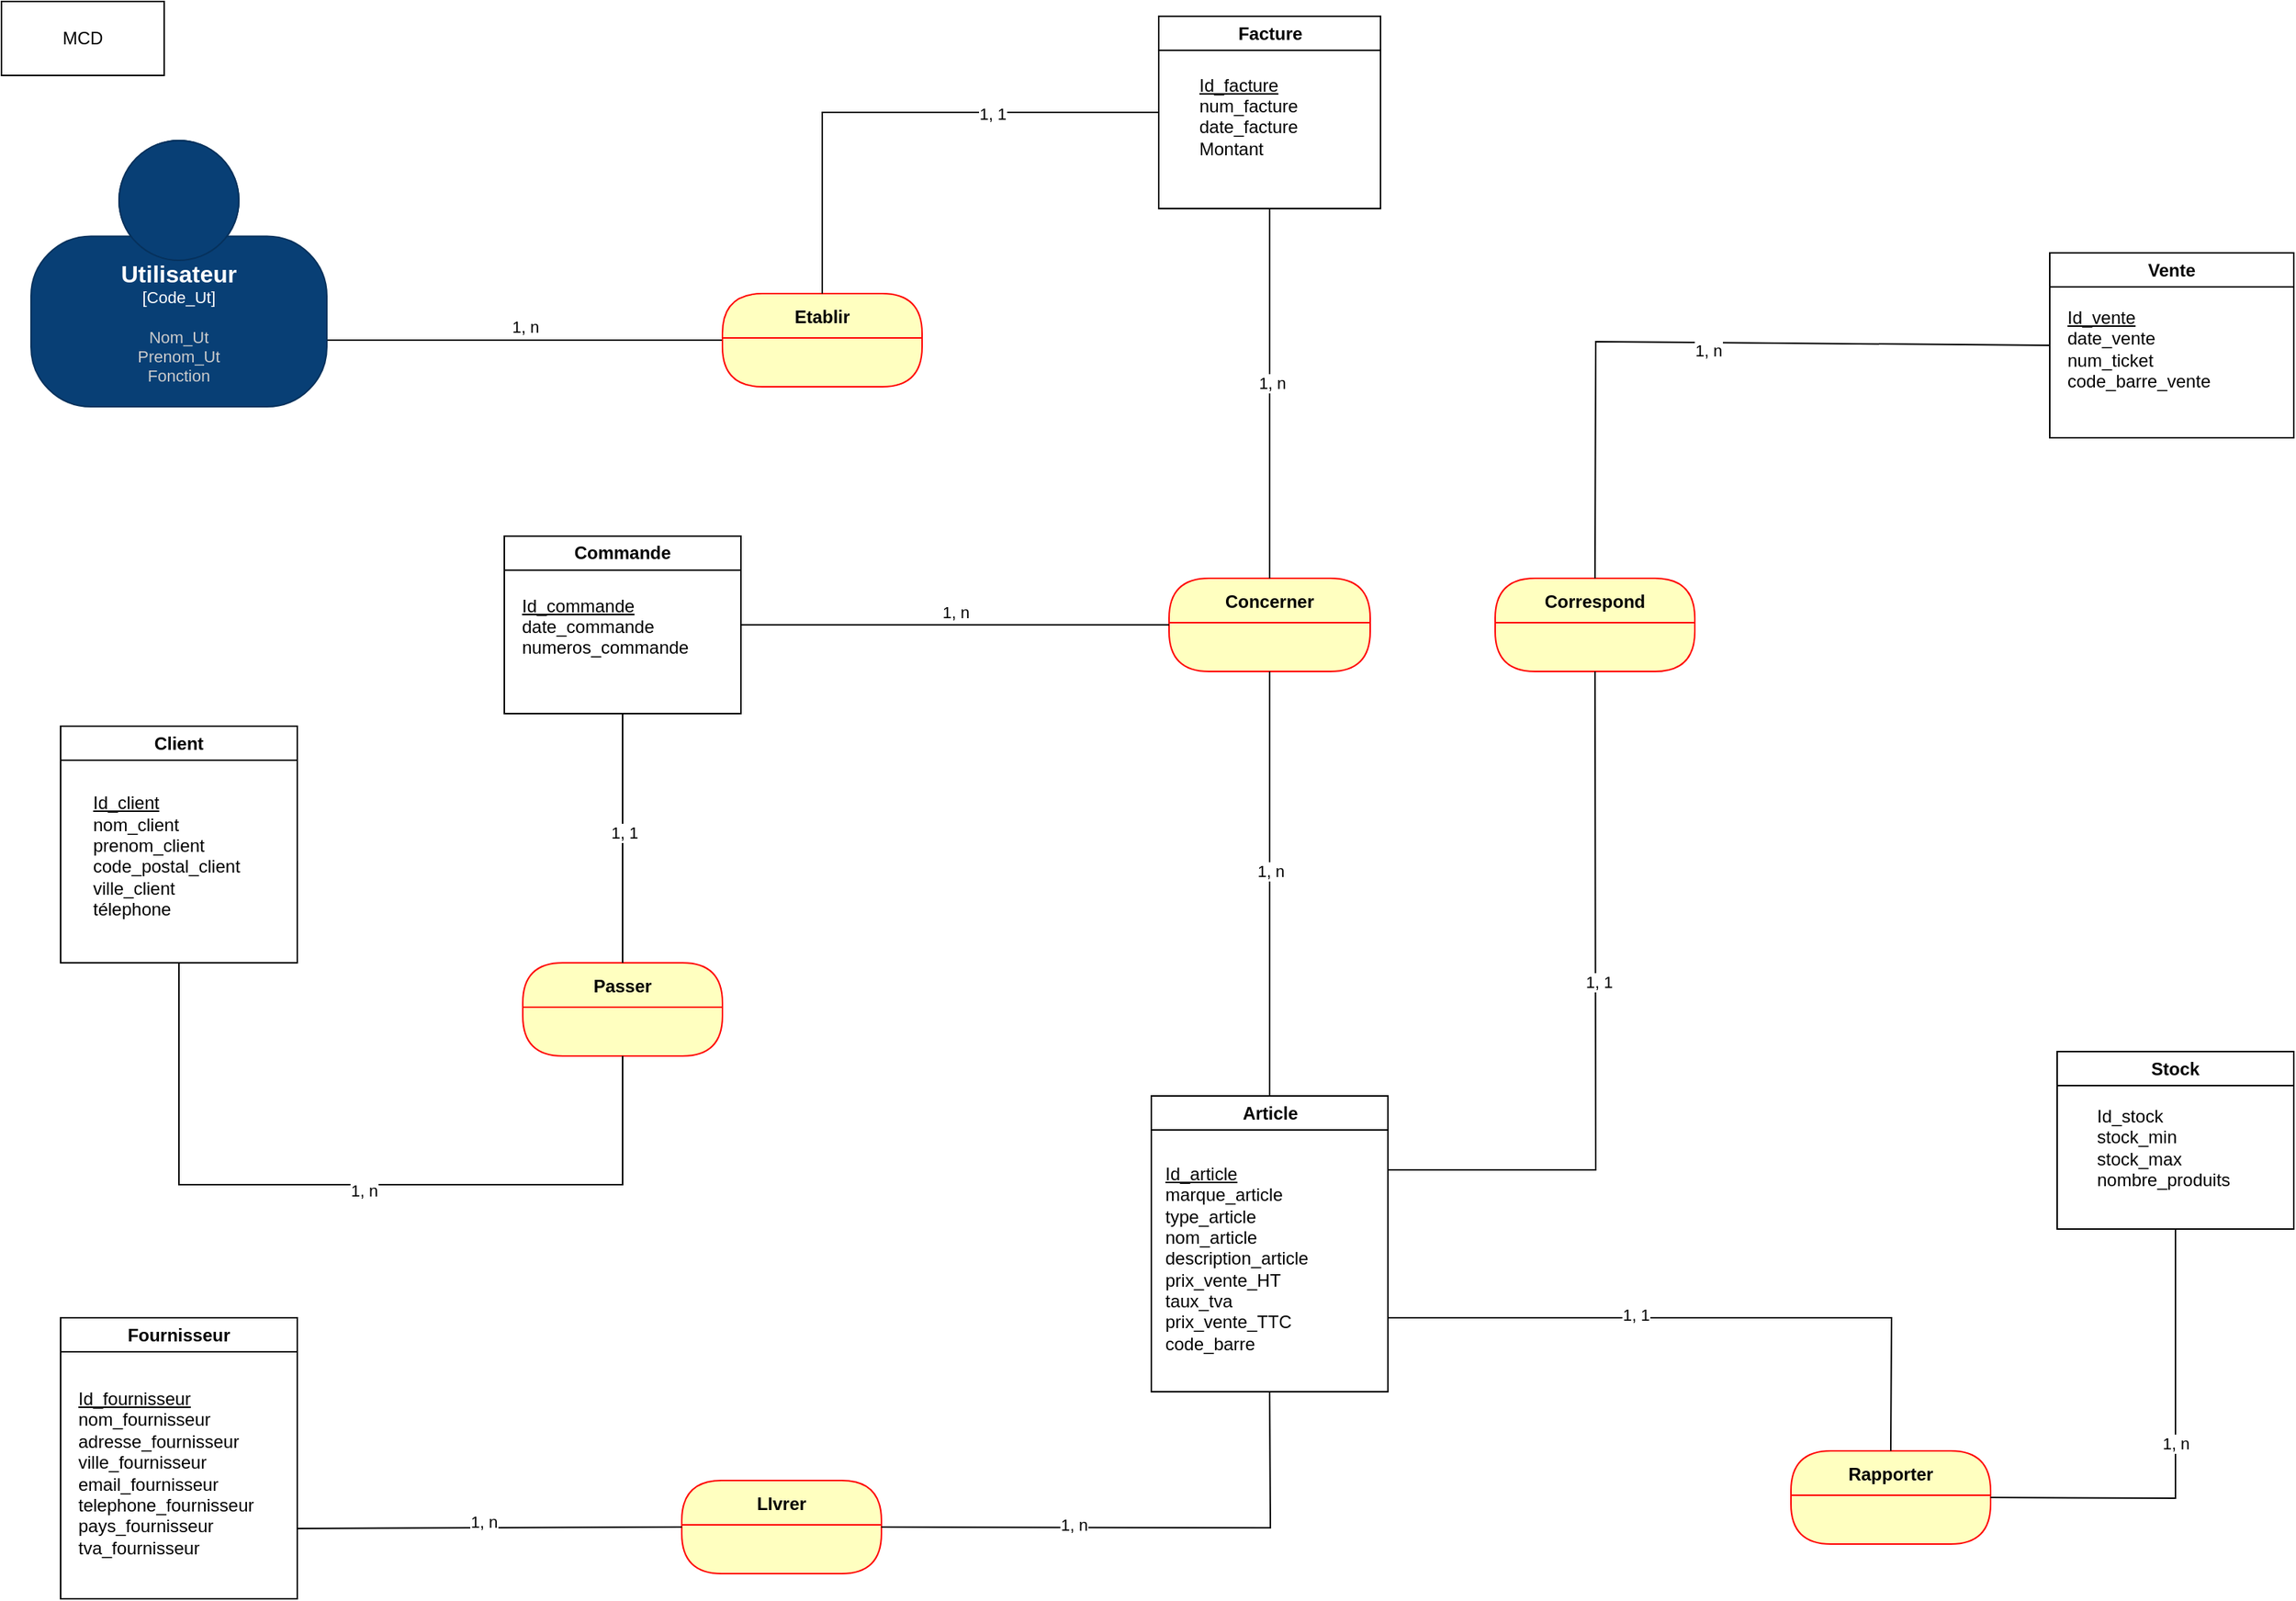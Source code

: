 <mxfile version="23.1.5" type="github" pages="3">
  <diagram id="DIjUIADO7bKs8aOYrenK" name="MCD">
    <mxGraphModel dx="850" dy="926" grid="1" gridSize="10" guides="1" tooltips="1" connect="1" arrows="1" fold="1" page="1" pageScale="1" pageWidth="827" pageHeight="1169" background="none" math="0" shadow="0">
      <root>
        <mxCell id="0" />
        <mxCell id="1" parent="0" />
        <mxCell id="JC6gIfYsf3pgo3DWzDb_-37" value="Passer" style="swimlane;fontStyle=1;align=center;verticalAlign=middle;childLayout=stackLayout;horizontal=1;startSize=30;horizontalStack=0;resizeParent=0;resizeLast=1;container=0;fontColor=#000000;collapsible=0;rounded=1;arcSize=30;strokeColor=#ff0000;fillColor=#ffffc0;swimlaneFillColor=#ffffc0;dropTarget=0;" parent="1" vertex="1">
          <mxGeometry x="392.5" y="680" width="135" height="63" as="geometry" />
        </mxCell>
        <mxCell id="JC6gIfYsf3pgo3DWzDb_-41" value="Rapporter" style="swimlane;fontStyle=1;align=center;verticalAlign=middle;childLayout=stackLayout;horizontal=1;startSize=30;horizontalStack=0;resizeParent=0;resizeLast=1;container=0;fontColor=#000000;collapsible=0;rounded=1;arcSize=30;strokeColor=#ff0000;fillColor=#ffffc0;swimlaneFillColor=#ffffc0;dropTarget=0;" parent="1" vertex="1">
          <mxGeometry x="1250" y="1010" width="135" height="63" as="geometry" />
        </mxCell>
        <mxCell id="JC6gIfYsf3pgo3DWzDb_-42" value="LIvrer" style="swimlane;fontStyle=1;align=center;verticalAlign=middle;childLayout=stackLayout;horizontal=1;startSize=30;horizontalStack=0;resizeParent=0;resizeLast=1;container=0;fontColor=#000000;collapsible=0;rounded=1;arcSize=30;strokeColor=#ff0000;fillColor=#ffffc0;swimlaneFillColor=#ffffc0;dropTarget=0;" parent="1" vertex="1">
          <mxGeometry x="500" y="1030" width="135" height="63" as="geometry" />
        </mxCell>
        <mxCell id="JC6gIfYsf3pgo3DWzDb_-44" value="Concerner" style="swimlane;fontStyle=1;align=center;verticalAlign=middle;childLayout=stackLayout;horizontal=1;startSize=30;horizontalStack=0;resizeParent=0;resizeLast=1;container=0;fontColor=#000000;collapsible=0;rounded=1;arcSize=30;strokeColor=#ff0000;fillColor=#ffffc0;swimlaneFillColor=#ffffc0;dropTarget=0;" parent="1" vertex="1">
          <mxGeometry x="829.5" y="420" width="136" height="63" as="geometry" />
        </mxCell>
        <mxCell id="JC6gIfYsf3pgo3DWzDb_-45" value="Correspond" style="swimlane;fontStyle=1;align=center;verticalAlign=middle;childLayout=stackLayout;horizontal=1;startSize=30;horizontalStack=0;resizeParent=0;resizeLast=1;container=0;fontColor=#000000;collapsible=0;rounded=1;arcSize=30;strokeColor=#ff0000;fillColor=#ffffc0;swimlaneFillColor=#ffffc0;dropTarget=0;" parent="1" vertex="1">
          <mxGeometry x="1050" y="420" width="135" height="63" as="geometry" />
        </mxCell>
        <mxCell id="JC6gIfYsf3pgo3DWzDb_-51" style="edgeStyle=none;rounded=0;orthogonalLoop=1;jettySize=auto;html=1;exitX=0.75;exitY=0;exitDx=0;exitDy=0;" parent="1" edge="1">
          <mxGeometry relative="1" as="geometry">
            <mxPoint x="842.5" y="950" as="sourcePoint" />
            <mxPoint x="842.5" y="950" as="targetPoint" />
          </mxGeometry>
        </mxCell>
        <mxCell id="JC6gIfYsf3pgo3DWzDb_-69" value="1, n" style="edgeStyle=none;html=1;endArrow=none;verticalAlign=bottom;rounded=0;exitX=1;exitY=0.75;exitDx=0;exitDy=0;exitPerimeter=0;entryX=0;entryY=0.5;entryDx=0;entryDy=0;" parent="1" source="UbAvxkf5t5Z6hnBbH8H3-1" target="UbAvxkf5t5Z6hnBbH8H3-2" edge="1">
          <mxGeometry width="160" relative="1" as="geometry">
            <mxPoint x="310" y="240.5" as="sourcePoint" />
            <mxPoint x="510" y="259" as="targetPoint" />
            <Array as="points" />
          </mxGeometry>
        </mxCell>
        <mxCell id="JC6gIfYsf3pgo3DWzDb_-80" value="" style="edgeStyle=none;html=1;endArrow=none;verticalAlign=bottom;rounded=0;entryX=0.5;entryY=1;entryDx=0;entryDy=0;exitX=0.5;exitY=1;exitDx=0;exitDy=0;" parent="1" source="JC6gIfYsf3pgo3DWzDb_-37" target="COaV6PyDey15cjgYEDcC-1" edge="1">
          <mxGeometry width="160" relative="1" as="geometry">
            <mxPoint x="480" y="840" as="sourcePoint" />
            <mxPoint x="200" y="740" as="targetPoint" />
            <Array as="points">
              <mxPoint x="460" y="830" />
              <mxPoint x="160" y="830" />
            </Array>
          </mxGeometry>
        </mxCell>
        <mxCell id="kaRqmWcuj6CkezoISRZH-1" value="1, n" style="edgeLabel;html=1;align=center;verticalAlign=middle;resizable=0;points=[];" parent="JC6gIfYsf3pgo3DWzDb_-80" vertex="1" connectable="0">
          <mxGeometry x="-0.025" y="4" relative="1" as="geometry">
            <mxPoint as="offset" />
          </mxGeometry>
        </mxCell>
        <mxCell id="JC6gIfYsf3pgo3DWzDb_-87" value="" style="edgeStyle=none;html=1;endArrow=none;verticalAlign=bottom;rounded=0;entryX=0;entryY=0.5;entryDx=0;entryDy=0;exitX=0.5;exitY=0;exitDx=0;exitDy=0;" parent="1" source="JC6gIfYsf3pgo3DWzDb_-45" target="zfbG5k9YcYO4aeU3g0eO-1" edge="1">
          <mxGeometry width="160" relative="1" as="geometry">
            <mxPoint x="1118" y="340" as="sourcePoint" />
            <mxPoint x="1280" y="259" as="targetPoint" />
            <Array as="points">
              <mxPoint x="1118" y="260" />
            </Array>
          </mxGeometry>
        </mxCell>
        <mxCell id="JC6gIfYsf3pgo3DWzDb_-90" value="1, n" style="edgeLabel;html=1;align=center;verticalAlign=middle;resizable=0;points=[];" parent="JC6gIfYsf3pgo3DWzDb_-87" vertex="1" connectable="0">
          <mxGeometry x="0.015" y="-5" relative="1" as="geometry">
            <mxPoint x="-1" as="offset" />
          </mxGeometry>
        </mxCell>
        <mxCell id="gmK4FBzJGxfhKCQX5miu-2" value="MCD" style="html=1;whiteSpace=wrap;" parent="1" vertex="1">
          <mxGeometry x="40" y="30" width="110" height="50" as="geometry" />
        </mxCell>
        <mxCell id="COaV6PyDey15cjgYEDcC-1" value="Client" style="swimlane;whiteSpace=wrap;html=1;" vertex="1" parent="1">
          <mxGeometry x="80" y="520" width="160" height="160" as="geometry" />
        </mxCell>
        <mxCell id="COaV6PyDey15cjgYEDcC-2" value="&lt;div align=&quot;left&quot;&gt;&lt;u&gt;Id_client&lt;/u&gt;&lt;br&gt;nom_client&lt;br&gt;prenom_client&lt;br&gt;code_postal_client&lt;br&gt;ville_client&lt;br&gt;télephone&lt;/div&gt;&lt;div align=&quot;left&quot;&gt;&lt;br&gt;&lt;/div&gt;" style="text;html=1;align=left;verticalAlign=middle;resizable=0;points=[];autosize=1;strokeColor=none;fillColor=none;" vertex="1" parent="COaV6PyDey15cjgYEDcC-1">
          <mxGeometry x="20" y="40" width="120" height="110" as="geometry" />
        </mxCell>
        <mxCell id="dkk7STar7lWM6ge0uD2q-1" value="Facture" style="swimlane;whiteSpace=wrap;html=1;" vertex="1" parent="1">
          <mxGeometry x="822.5" y="40" width="150" height="130" as="geometry" />
        </mxCell>
        <mxCell id="dkk7STar7lWM6ge0uD2q-2" value="&lt;div align=&quot;left&quot;&gt;&lt;u&gt;Id_facture&lt;/u&gt;&lt;br&gt;num_facture&lt;br&gt;date_facture&lt;/div&gt;&lt;div align=&quot;left&quot;&gt;Montant&lt;br&gt;&lt;/div&gt;&lt;div align=&quot;left&quot;&gt;&lt;br&gt;&lt;/div&gt;" style="text;html=1;align=left;verticalAlign=middle;resizable=0;points=[];autosize=1;strokeColor=none;fillColor=none;" vertex="1" parent="dkk7STar7lWM6ge0uD2q-1">
          <mxGeometry x="25" y="30" width="90" height="90" as="geometry" />
        </mxCell>
        <mxCell id="zfbG5k9YcYO4aeU3g0eO-1" value="Vente" style="swimlane;whiteSpace=wrap;html=1;" vertex="1" parent="1">
          <mxGeometry x="1425" y="200" width="165" height="125" as="geometry" />
        </mxCell>
        <mxCell id="zfbG5k9YcYO4aeU3g0eO-2" value="&lt;div align=&quot;left&quot;&gt;&lt;u&gt;Id_vente&lt;/u&gt;&lt;br&gt;date_vente&lt;br&gt;num_ticket&lt;br&gt;code_barre_vente&lt;/div&gt;" style="text;html=1;align=left;verticalAlign=middle;resizable=0;points=[];autosize=1;strokeColor=none;fillColor=none;" vertex="1" parent="zfbG5k9YcYO4aeU3g0eO-1">
          <mxGeometry x="10" y="30" width="120" height="70" as="geometry" />
        </mxCell>
        <mxCell id="BQ621Y83t6ClM3htaglf-1" value="Article" style="swimlane;whiteSpace=wrap;html=1;" vertex="1" parent="1">
          <mxGeometry x="817.5" y="770" width="160" height="200" as="geometry" />
        </mxCell>
        <mxCell id="BQ621Y83t6ClM3htaglf-2" value="&lt;div align=&quot;left&quot;&gt;&lt;u&gt;Id_article&lt;/u&gt;&lt;br&gt;marque_article&lt;br&gt;type_article&lt;br&gt;nom_article&lt;br&gt;description_article&lt;br&gt;prix_vente_HT&lt;br&gt;taux_tva&lt;br&gt;prix_vente_TTC&lt;br&gt;code_barre&lt;/div&gt;" style="text;html=1;align=left;verticalAlign=middle;resizable=0;points=[];autosize=1;strokeColor=none;fillColor=none;" vertex="1" parent="BQ621Y83t6ClM3htaglf-1">
          <mxGeometry x="7.5" y="40" width="120" height="140" as="geometry" />
        </mxCell>
        <mxCell id="rvHGNSHCyS4Xt4hvChN3-1" value="Stock" style="swimlane;whiteSpace=wrap;html=1;startSize=23;" vertex="1" parent="1">
          <mxGeometry x="1430" y="740" width="160" height="120" as="geometry" />
        </mxCell>
        <mxCell id="rvHGNSHCyS4Xt4hvChN3-2" value="&lt;div align=&quot;left&quot;&gt;Id_stock&lt;br&gt;stock_min&lt;br&gt;stock_max&lt;br&gt;nombre_produits&lt;/div&gt;" style="text;html=1;align=left;verticalAlign=middle;resizable=0;points=[];autosize=1;strokeColor=none;fillColor=none;" vertex="1" parent="rvHGNSHCyS4Xt4hvChN3-1">
          <mxGeometry x="25" y="30" width="110" height="70" as="geometry" />
        </mxCell>
        <mxCell id="6tPLJbx7-CHZXmJJFv56-1" value="Fournisseur" style="swimlane;whiteSpace=wrap;html=1;" vertex="1" parent="1">
          <mxGeometry x="80" y="920" width="160" height="190" as="geometry" />
        </mxCell>
        <mxCell id="6tPLJbx7-CHZXmJJFv56-2" value="&lt;div align=&quot;left&quot;&gt;&lt;u&gt;Id_fournisseur&lt;/u&gt;&lt;br&gt;nom_fournisseur&lt;br&gt;adresse_fournisseur&lt;br&gt;ville_fournisseur&lt;br&gt;email_fournisseur&lt;br&gt;telephone_fournisseur&lt;br&gt;pays_fournisseur&lt;br&gt;tva_fournisseur&lt;/div&gt;" style="text;html=1;align=left;verticalAlign=middle;resizable=0;points=[];autosize=1;strokeColor=none;fillColor=none;" vertex="1" parent="6tPLJbx7-CHZXmJJFv56-1">
          <mxGeometry x="10" y="40" width="140" height="130" as="geometry" />
        </mxCell>
        <mxCell id="MVIiGXlLv7jQOtgQjOW6-1" value="Commande" style="swimlane;whiteSpace=wrap;html=1;" vertex="1" parent="1">
          <mxGeometry x="380" y="391.5" width="160" height="120" as="geometry" />
        </mxCell>
        <mxCell id="MVIiGXlLv7jQOtgQjOW6-2" value="&lt;div align=&quot;left&quot;&gt;&lt;u&gt;Id_commande&lt;/u&gt;&lt;br&gt;date_commande&lt;br&gt;numeros_commande&lt;br&gt;&lt;br&gt;&lt;/div&gt;&lt;div align=&quot;left&quot;&gt;&lt;br&gt;&lt;/div&gt;" style="text;html=1;align=left;verticalAlign=middle;resizable=0;points=[];autosize=1;strokeColor=none;fillColor=none;" vertex="1" parent="MVIiGXlLv7jQOtgQjOW6-1">
          <mxGeometry x="10" y="30" width="140" height="90" as="geometry" />
        </mxCell>
        <object placeholders="1" c4Name="Utilisateur" c4Type="Code_Ut" c4Description="Nom_Ut&#xa;Prenom_Ut&#xa;Fonction" label="&lt;font style=&quot;font-size: 16px&quot;&gt;&lt;b&gt;%c4Name%&lt;/b&gt;&lt;/font&gt;&lt;div&gt;[%c4Type%]&lt;/div&gt;&lt;br&gt;&lt;div&gt;&lt;font style=&quot;font-size: 11px&quot;&gt;&lt;font color=&quot;#cccccc&quot;&gt;%c4Description%&lt;/font&gt;&lt;/div&gt;" id="UbAvxkf5t5Z6hnBbH8H3-1">
          <mxCell style="html=1;fontSize=11;dashed=0;whiteSpace=wrap;fillColor=#083F75;strokeColor=#06315C;fontColor=#ffffff;shape=mxgraph.c4.person2;align=center;metaEdit=1;points=[[0.5,0,0],[1,0.5,0],[1,0.75,0],[0.75,1,0],[0.5,1,0],[0.25,1,0],[0,0.75,0],[0,0.5,0]];resizable=0;" vertex="1" parent="1">
            <mxGeometry x="60" y="124" width="200" height="180" as="geometry" />
          </mxCell>
        </object>
        <mxCell id="UbAvxkf5t5Z6hnBbH8H3-2" value="Etablir" style="swimlane;fontStyle=1;align=center;verticalAlign=middle;childLayout=stackLayout;horizontal=1;startSize=30;horizontalStack=0;resizeParent=0;resizeLast=1;container=0;fontColor=#000000;collapsible=0;rounded=1;arcSize=30;strokeColor=#ff0000;fillColor=#ffffc0;swimlaneFillColor=#ffffc0;dropTarget=0;" vertex="1" parent="1">
          <mxGeometry x="527.5" y="227.5" width="135" height="63" as="geometry" />
        </mxCell>
        <mxCell id="UbAvxkf5t5Z6hnBbH8H3-3" value="" style="edgeStyle=none;html=1;endArrow=none;verticalAlign=bottom;rounded=0;entryX=0;entryY=0.5;entryDx=0;entryDy=0;exitX=0.5;exitY=0;exitDx=0;exitDy=0;" edge="1" parent="1" source="UbAvxkf5t5Z6hnBbH8H3-2" target="dkk7STar7lWM6ge0uD2q-1">
          <mxGeometry width="160" relative="1" as="geometry">
            <mxPoint x="550" y="120" as="sourcePoint" />
            <mxPoint x="710" y="120" as="targetPoint" />
            <Array as="points">
              <mxPoint x="595" y="105" />
            </Array>
          </mxGeometry>
        </mxCell>
        <mxCell id="UbAvxkf5t5Z6hnBbH8H3-4" value="1, 1" style="edgeLabel;html=1;align=center;verticalAlign=middle;resizable=0;points=[];" vertex="1" connectable="0" parent="UbAvxkf5t5Z6hnBbH8H3-3">
          <mxGeometry x="0.357" y="-1" relative="1" as="geometry">
            <mxPoint as="offset" />
          </mxGeometry>
        </mxCell>
        <mxCell id="UbAvxkf5t5Z6hnBbH8H3-8" value="1, 1" style="edgeStyle=none;html=1;endArrow=none;verticalAlign=bottom;rounded=0;exitX=1;exitY=0.25;exitDx=0;exitDy=0;entryX=0.5;entryY=1;entryDx=0;entryDy=0;" edge="1" parent="1" source="BQ621Y83t6ClM3htaglf-1" target="JC6gIfYsf3pgo3DWzDb_-45">
          <mxGeometry x="0.083" y="-2" width="160" relative="1" as="geometry">
            <mxPoint x="990" y="830" as="sourcePoint" />
            <mxPoint x="1118" y="500" as="targetPoint" />
            <Array as="points">
              <mxPoint x="1118" y="820" />
            </Array>
            <mxPoint as="offset" />
          </mxGeometry>
        </mxCell>
        <mxCell id="UbAvxkf5t5Z6hnBbH8H3-10" value="" style="edgeStyle=none;html=1;endArrow=none;verticalAlign=bottom;rounded=0;exitX=0.5;exitY=0;exitDx=0;exitDy=0;" edge="1" parent="1" source="JC6gIfYsf3pgo3DWzDb_-37" target="MVIiGXlLv7jQOtgQjOW6-2">
          <mxGeometry width="160" relative="1" as="geometry">
            <mxPoint x="360" y="620" as="sourcePoint" />
            <mxPoint x="460" y="540" as="targetPoint" />
          </mxGeometry>
        </mxCell>
        <mxCell id="UbAvxkf5t5Z6hnBbH8H3-11" value="1, 1" style="edgeLabel;html=1;align=center;verticalAlign=middle;resizable=0;points=[];" vertex="1" connectable="0" parent="UbAvxkf5t5Z6hnBbH8H3-10">
          <mxGeometry x="0.05" y="-1" relative="1" as="geometry">
            <mxPoint as="offset" />
          </mxGeometry>
        </mxCell>
        <mxCell id="UbAvxkf5t5Z6hnBbH8H3-12" value="" style="edgeStyle=none;html=1;endArrow=none;verticalAlign=bottom;rounded=0;entryX=0.5;entryY=1;entryDx=0;entryDy=0;exitX=0.5;exitY=0;exitDx=0;exitDy=0;" edge="1" parent="1" source="JC6gIfYsf3pgo3DWzDb_-44" target="dkk7STar7lWM6ge0uD2q-1">
          <mxGeometry width="160" relative="1" as="geometry">
            <mxPoint x="770" y="300" as="sourcePoint" />
            <mxPoint x="930" y="300" as="targetPoint" />
          </mxGeometry>
        </mxCell>
        <mxCell id="UbAvxkf5t5Z6hnBbH8H3-13" value="1, n" style="edgeLabel;html=1;align=center;verticalAlign=middle;resizable=0;points=[];" vertex="1" connectable="0" parent="UbAvxkf5t5Z6hnBbH8H3-12">
          <mxGeometry x="0.056" relative="1" as="geometry">
            <mxPoint x="1" as="offset" />
          </mxGeometry>
        </mxCell>
        <mxCell id="UbAvxkf5t5Z6hnBbH8H3-14" value="1, n" style="edgeStyle=none;html=1;endArrow=none;verticalAlign=bottom;rounded=0;exitX=1;exitY=0.5;exitDx=0;exitDy=0;entryX=0;entryY=0.5;entryDx=0;entryDy=0;" edge="1" parent="1" source="MVIiGXlLv7jQOtgQjOW6-1" target="JC6gIfYsf3pgo3DWzDb_-44">
          <mxGeometry width="160" relative="1" as="geometry">
            <mxPoint x="590" y="450" as="sourcePoint" />
            <mxPoint x="750" y="450" as="targetPoint" />
          </mxGeometry>
        </mxCell>
        <mxCell id="UbAvxkf5t5Z6hnBbH8H3-15" value="1, n" style="edgeStyle=none;html=1;endArrow=none;verticalAlign=bottom;rounded=0;exitX=0.5;exitY=1;exitDx=0;exitDy=0;entryX=0.5;entryY=0;entryDx=0;entryDy=0;" edge="1" parent="1" source="JC6gIfYsf3pgo3DWzDb_-44" target="BQ621Y83t6ClM3htaglf-1">
          <mxGeometry width="160" relative="1" as="geometry">
            <mxPoint x="860" y="540" as="sourcePoint" />
            <mxPoint x="910" y="760" as="targetPoint" />
          </mxGeometry>
        </mxCell>
        <mxCell id="UbAvxkf5t5Z6hnBbH8H3-17" value="" style="edgeStyle=none;html=1;endArrow=none;verticalAlign=bottom;rounded=0;exitX=1;exitY=0.75;exitDx=0;exitDy=0;entryX=0;entryY=0.5;entryDx=0;entryDy=0;" edge="1" parent="1" source="6tPLJbx7-CHZXmJJFv56-1" target="JC6gIfYsf3pgo3DWzDb_-42">
          <mxGeometry width="160" relative="1" as="geometry">
            <mxPoint x="280" y="1020" as="sourcePoint" />
            <mxPoint x="440" y="1020" as="targetPoint" />
          </mxGeometry>
        </mxCell>
        <mxCell id="8_nApOg9FvEikgno34YX-6" value="1, n" style="edgeLabel;html=1;align=center;verticalAlign=middle;resizable=0;points=[];" vertex="1" connectable="0" parent="UbAvxkf5t5Z6hnBbH8H3-17">
          <mxGeometry x="-0.031" y="4" relative="1" as="geometry">
            <mxPoint as="offset" />
          </mxGeometry>
        </mxCell>
        <mxCell id="UbAvxkf5t5Z6hnBbH8H3-18" value="" style="edgeStyle=none;html=1;endArrow=none;verticalAlign=bottom;rounded=0;exitX=1;exitY=0.5;exitDx=0;exitDy=0;entryX=0.5;entryY=1;entryDx=0;entryDy=0;" edge="1" parent="1" source="JC6gIfYsf3pgo3DWzDb_-42" target="BQ621Y83t6ClM3htaglf-1">
          <mxGeometry width="160" relative="1" as="geometry">
            <mxPoint x="710" y="1070" as="sourcePoint" />
            <mxPoint x="870" y="1070" as="targetPoint" />
            <Array as="points">
              <mxPoint x="898" y="1062" />
            </Array>
          </mxGeometry>
        </mxCell>
        <mxCell id="8_nApOg9FvEikgno34YX-7" value="1, n" style="edgeLabel;html=1;align=center;verticalAlign=middle;resizable=0;points=[];" vertex="1" connectable="0" parent="UbAvxkf5t5Z6hnBbH8H3-18">
          <mxGeometry x="-0.273" y="2" relative="1" as="geometry">
            <mxPoint x="1" as="offset" />
          </mxGeometry>
        </mxCell>
        <mxCell id="8_nApOg9FvEikgno34YX-2" value="" style="edgeStyle=none;html=1;endArrow=none;verticalAlign=bottom;rounded=0;exitX=1;exitY=0.75;exitDx=0;exitDy=0;entryX=0.5;entryY=0;entryDx=0;entryDy=0;" edge="1" parent="1" source="BQ621Y83t6ClM3htaglf-1" target="JC6gIfYsf3pgo3DWzDb_-41">
          <mxGeometry width="160" relative="1" as="geometry">
            <mxPoint x="1030" y="910" as="sourcePoint" />
            <mxPoint x="1190" y="910" as="targetPoint" />
            <Array as="points">
              <mxPoint x="1318" y="920" />
            </Array>
          </mxGeometry>
        </mxCell>
        <mxCell id="8_nApOg9FvEikgno34YX-3" value="1, 1" style="edgeLabel;html=1;align=center;verticalAlign=middle;resizable=0;points=[];" vertex="1" connectable="0" parent="8_nApOg9FvEikgno34YX-2">
          <mxGeometry x="-0.227" y="2" relative="1" as="geometry">
            <mxPoint x="1" as="offset" />
          </mxGeometry>
        </mxCell>
        <mxCell id="8_nApOg9FvEikgno34YX-5" value="1, n" style="edgeStyle=none;html=1;endArrow=none;verticalAlign=bottom;rounded=0;exitX=1;exitY=0.5;exitDx=0;exitDy=0;entryX=0.5;entryY=1;entryDx=0;entryDy=0;" edge="1" parent="1" source="JC6gIfYsf3pgo3DWzDb_-41" target="rvHGNSHCyS4Xt4hvChN3-1">
          <mxGeometry width="160" relative="1" as="geometry">
            <mxPoint x="1420" y="1060" as="sourcePoint" />
            <mxPoint x="1580" y="1060" as="targetPoint" />
            <Array as="points">
              <mxPoint x="1510" y="1042" />
            </Array>
          </mxGeometry>
        </mxCell>
      </root>
    </mxGraphModel>
  </diagram>
  <diagram id="h2XjrdJ2uN1FQD4FfxIW" name="MPD">
    <mxGraphModel dx="567" dy="617" grid="1" gridSize="10" guides="1" tooltips="1" connect="1" arrows="1" fold="1" page="1" pageScale="1" pageWidth="827" pageHeight="1169" math="0" shadow="0">
      <root>
        <mxCell id="0" />
        <mxCell id="1" parent="0" />
        <mxCell id="H_ghLEzbTK67cxJmALuy-1" value="Utilisateur" style="swimlane;whiteSpace=wrap;html=1;" vertex="1" parent="1">
          <mxGeometry x="970" y="50" width="310" height="160" as="geometry" />
        </mxCell>
        <mxCell id="H_ghLEzbTK67cxJmALuy-2" value="&lt;div align=&quot;left&quot;&gt;Id_ utilisateur&amp;nbsp;&amp;nbsp;&amp;nbsp;&amp;nbsp;&amp;nbsp;&amp;nbsp;&amp;nbsp;&amp;nbsp;&amp;nbsp;&amp;nbsp;&amp;nbsp;&amp;nbsp;&amp;nbsp;&amp;nbsp;&amp;nbsp;&amp;nbsp;&amp;nbsp;&amp;nbsp;&amp;nbsp;&amp;nbsp;&amp;nbsp;&amp;nbsp;&amp;nbsp;&amp;nbsp; Auro_increment&lt;/div&gt;&lt;div align=&quot;left&quot;&gt;nom_utilisateur&amp;nbsp;&amp;nbsp;&amp;nbsp;&amp;nbsp;&amp;nbsp;&amp;nbsp;&amp;nbsp;&amp;nbsp;&amp;nbsp;&amp;nbsp;&amp;nbsp;&amp;nbsp;&amp;nbsp;&amp;nbsp;&amp;nbsp;&amp;nbsp;&amp;nbsp;&amp;nbsp;&amp;nbsp;&amp;nbsp;&amp;nbsp; varchar (150)&lt;br&gt;&lt;/div&gt;&lt;div align=&quot;left&quot;&gt;prenom_utilisateur&amp;nbsp;&amp;nbsp;&amp;nbsp;&amp;nbsp;&amp;nbsp;&amp;nbsp;&amp;nbsp;&amp;nbsp;&amp;nbsp;&amp;nbsp;&amp;nbsp;&amp;nbsp;&amp;nbsp;&amp;nbsp;&amp;nbsp;&amp;nbsp; varchar (150)&lt;br&gt;&lt;/div&gt;&lt;div align=&quot;left&quot;&gt;login_utilisateur&amp;nbsp;&amp;nbsp;&amp;nbsp;&amp;nbsp;&amp;nbsp;&amp;nbsp;&amp;nbsp;&amp;nbsp;&amp;nbsp;&amp;nbsp;&amp;nbsp;&amp;nbsp;&amp;nbsp;&amp;nbsp;&amp;nbsp;&amp;nbsp;&amp;nbsp;&amp;nbsp;&amp;nbsp;&amp;nbsp;&amp;nbsp; varchar (50)&lt;br&gt;&lt;/div&gt;&lt;div align=&quot;left&quot;&gt;mot_de_passe&amp;nbsp;&amp;nbsp;&amp;nbsp;&amp;nbsp;&amp;nbsp;&amp;nbsp;&amp;nbsp;&amp;nbsp;&amp;nbsp;&amp;nbsp;&amp;nbsp;&amp;nbsp;&amp;nbsp;&amp;nbsp;&amp;nbsp;&amp;nbsp;&amp;nbsp;&amp;nbsp;&amp;nbsp;&amp;nbsp;&amp;nbsp;&amp;nbsp;&amp;nbsp; varcher (50)&lt;br&gt;&lt;/div&gt;&lt;div align=&quot;left&quot;&gt;&lt;br&gt;&lt;/div&gt;" style="text;html=1;align=left;verticalAlign=middle;resizable=0;points=[];autosize=1;strokeColor=none;fillColor=none;" vertex="1" parent="H_ghLEzbTK67cxJmALuy-1">
          <mxGeometry x="25" y="40" width="260" height="100" as="geometry" />
        </mxCell>
        <mxCell id="H_ghLEzbTK67cxJmALuy-5" value="Produit" style="swimlane;whiteSpace=wrap;html=1;" vertex="1" parent="1">
          <mxGeometry x="510" y="350" width="280" height="150" as="geometry" />
        </mxCell>
        <mxCell id="H_ghLEzbTK67cxJmALuy-12" value="&lt;div align=&quot;left&quot;&gt;Id_produit&amp;nbsp;&amp;nbsp;&amp;nbsp;&amp;nbsp;&amp;nbsp;&amp;nbsp;&amp;nbsp;&amp;nbsp;&amp;nbsp;&amp;nbsp;&amp;nbsp;&amp;nbsp;&amp;nbsp;&amp;nbsp;&amp;nbsp;&amp;nbsp;&amp;nbsp;&amp;nbsp;&amp;nbsp;&amp;nbsp;&amp;nbsp;&amp;nbsp;&amp;nbsp;&amp;nbsp;&amp;nbsp;&amp;nbsp;&amp;nbsp;&amp;nbsp;&amp;nbsp;&amp;nbsp; Auto_increment&lt;br&gt;nom_produit&amp;nbsp;&amp;nbsp;&amp;nbsp;&amp;nbsp;&amp;nbsp;&amp;nbsp;&amp;nbsp;&amp;nbsp;&amp;nbsp;&amp;nbsp;&amp;nbsp;&amp;nbsp;&amp;nbsp;&amp;nbsp; &amp;nbsp; &amp;nbsp; &amp;nbsp; &amp;nbsp; &amp;nbsp; &amp;nbsp; varchar&lt;br&gt;prix_HT_produit&amp;nbsp;&amp;nbsp;&amp;nbsp;&amp;nbsp;&amp;nbsp;&amp;nbsp;&amp;nbsp;&amp;nbsp;&amp;nbsp;&amp;nbsp;&amp;nbsp;&amp;nbsp;&amp;nbsp;&amp;nbsp;&amp;nbsp;&amp;nbsp;&amp;nbsp;&amp;nbsp;&amp;nbsp; &amp;nbsp; varchar&lt;br&gt;prix_tva_produit&amp;nbsp;&amp;nbsp;&amp;nbsp;&amp;nbsp;&amp;nbsp;&amp;nbsp;&amp;nbsp;&amp;nbsp;&amp;nbsp;&amp;nbsp;&amp;nbsp;&amp;nbsp;&amp;nbsp;&amp;nbsp;&amp;nbsp;&amp;nbsp;&amp;nbsp;&amp;nbsp;&amp;nbsp;&amp;nbsp;&amp;nbsp; varchar&lt;br&gt;prix_TTC_produit&amp;nbsp;&amp;nbsp;&amp;nbsp;&amp;nbsp;&amp;nbsp;&amp;nbsp;&amp;nbsp;&amp;nbsp;&amp;nbsp;&amp;nbsp;&amp;nbsp;&amp;nbsp;&amp;nbsp;&amp;nbsp;&amp;nbsp;&amp;nbsp;&amp;nbsp;&amp;nbsp;&amp;nbsp; varchar&lt;br&gt;reference_produit&amp;nbsp;&amp;nbsp;&amp;nbsp;&amp;nbsp;&amp;nbsp;&amp;nbsp;&amp;nbsp;&amp;nbsp;&amp;nbsp;&amp;nbsp;&amp;nbsp;&amp;nbsp;&amp;nbsp;&amp;nbsp;&amp;nbsp;&amp;nbsp;&amp;nbsp;&amp;nbsp; varchar&lt;/div&gt;" style="text;html=1;align=left;verticalAlign=middle;resizable=0;points=[];autosize=1;strokeColor=none;fillColor=none;" vertex="1" parent="H_ghLEzbTK67cxJmALuy-5">
          <mxGeometry x="10" y="30" width="260" height="100" as="geometry" />
        </mxCell>
        <object placeholders="1" c4Name="Admin" c4Type="Id_admin" c4Description="login_admin          varcher&#xa;mot_de_passe_admin   varchar" label="&lt;font style=&quot;font-size: 16px&quot;&gt;&lt;b&gt;%c4Name%&lt;/b&gt;&lt;/font&gt;&lt;div&gt;[%c4Type%]&lt;/div&gt;&lt;br&gt;&lt;div&gt;&lt;font style=&quot;font-size: 11px&quot;&gt;&lt;font color=&quot;#cccccc&quot;&gt;%c4Description%&lt;/font&gt;&lt;/div&gt;" id="H_ghLEzbTK67cxJmALuy-9">
          <mxCell style="html=1;fontSize=11;dashed=0;whiteSpace=wrap;fillColor=#083F75;strokeColor=#06315C;fontColor=#ffffff;shape=mxgraph.c4.person2;align=center;metaEdit=1;points=[[0.5,0,0],[1,0.5,0],[1,0.75,0],[0.75,1,0],[0.5,1,0],[0.25,1,0],[0,0.75,0],[0,0.5,0]];resizable=0;" vertex="1" parent="1">
            <mxGeometry x="480" y="40" width="200" height="180" as="geometry" />
          </mxCell>
        </object>
        <mxCell id="H_ghLEzbTK67cxJmALuy-14" value="" style="edgeStyle=none;html=1;endArrow=none;verticalAlign=bottom;rounded=0;entryX=0;entryY=0.5;entryDx=0;entryDy=0;exitX=1;exitY=0.5;exitDx=0;exitDy=0;exitPerimeter=0;" edge="1" parent="1" source="H_ghLEzbTK67cxJmALuy-9" target="H_ghLEzbTK67cxJmALuy-1">
          <mxGeometry width="160" relative="1" as="geometry">
            <mxPoint x="680" y="130" as="sourcePoint" />
            <mxPoint x="930" y="180" as="targetPoint" />
          </mxGeometry>
        </mxCell>
        <mxCell id="H_ghLEzbTK67cxJmALuy-15" value="" style="edgeStyle=none;html=1;endArrow=none;verticalAlign=bottom;rounded=0;exitX=0.5;exitY=0;exitDx=0;exitDy=0;entryX=0;entryY=0.5;entryDx=0;entryDy=0;" edge="1" parent="1" source="Mfd9UfWMxq-FEdykEvoi-1" target="gcCi-TolQs1zEUGkP_ot-3">
          <mxGeometry width="160" relative="1" as="geometry">
            <mxPoint x="240" y="320" as="sourcePoint" />
            <mxPoint x="280" y="160" as="targetPoint" />
            <Array as="points">
              <mxPoint x="240" y="175" />
            </Array>
          </mxGeometry>
        </mxCell>
        <mxCell id="Mfd9UfWMxq-FEdykEvoi-1" value="Article" style="swimlane;whiteSpace=wrap;html=1;" vertex="1" parent="1">
          <mxGeometry x="110" y="330" width="260" height="200" as="geometry" />
        </mxCell>
        <mxCell id="Mfd9UfWMxq-FEdykEvoi-2" value="&lt;div align=&quot;left&quot;&gt;Id_article&amp;nbsp;&amp;nbsp;&amp;nbsp;&amp;nbsp;&amp;nbsp;&amp;nbsp;&amp;nbsp;&amp;nbsp;&amp;nbsp;&amp;nbsp;&amp;nbsp;&amp;nbsp;&amp;nbsp;&amp;nbsp;&amp;nbsp;&amp;nbsp;&amp;nbsp;&amp;nbsp;&amp;nbsp;&amp;nbsp; Auto_increment&lt;br&gt;marque_article&amp;nbsp;&amp;nbsp;&amp;nbsp;&amp;nbsp;&amp;nbsp;&amp;nbsp;&amp;nbsp;&amp;nbsp;&amp;nbsp;&amp;nbsp;&amp;nbsp; varchar (150)&lt;br&gt;type_article&amp;nbsp;&amp;nbsp;&amp;nbsp;&amp;nbsp;&amp;nbsp;&amp;nbsp;&amp;nbsp;&amp;nbsp;&amp;nbsp;&amp;nbsp;&amp;nbsp;&amp;nbsp;&amp;nbsp;&amp;nbsp;&amp;nbsp;&amp;nbsp; varchar (150)&lt;br&gt;nom_article&amp;nbsp;&amp;nbsp;&amp;nbsp;&amp;nbsp;&amp;nbsp;&amp;nbsp;&amp;nbsp;&amp;nbsp;&amp;nbsp;&amp;nbsp;&amp;nbsp;&amp;nbsp;&amp;nbsp;&amp;nbsp;&amp;nbsp;&amp;nbsp; varchar (150)&lt;br&gt;description_article&amp;nbsp;&amp;nbsp;&amp;nbsp;&amp;nbsp;&amp;nbsp;&amp;nbsp; varchar (250)&lt;br&gt;prix_vente_HT&amp;nbsp;&amp;nbsp;&amp;nbsp;&amp;nbsp;&amp;nbsp;&amp;nbsp;&amp;nbsp;&amp;nbsp;&amp;nbsp;&amp;nbsp;&amp;nbsp;&amp;nbsp; varchar (50)&lt;br&gt;taux_tva&amp;nbsp;&amp;nbsp;&amp;nbsp;&amp;nbsp;&amp;nbsp;&amp;nbsp;&amp;nbsp;&amp;nbsp;&amp;nbsp;&amp;nbsp;&amp;nbsp;&amp;nbsp;&amp;nbsp;&amp;nbsp;&amp;nbsp;&amp;nbsp;&amp;nbsp;&amp;nbsp;&amp;nbsp;&amp;nbsp;&amp;nbsp; varchar (50)&lt;br&gt;prix_vente_TTC&amp;nbsp;&amp;nbsp;&amp;nbsp;&amp;nbsp;&amp;nbsp;&amp;nbsp;&amp;nbsp;&amp;nbsp;&amp;nbsp; varchar (50)&lt;br&gt;code_barre&amp;nbsp;&amp;nbsp;&amp;nbsp;&amp;nbsp;&amp;nbsp;&amp;nbsp;&amp;nbsp;&amp;nbsp;&amp;nbsp;&amp;nbsp;&amp;nbsp;&amp;nbsp;&amp;nbsp;&amp;nbsp;&amp;nbsp;&amp;nbsp; varchar (50)&lt;br&gt;&lt;/div&gt;" style="text;html=1;align=left;verticalAlign=middle;resizable=0;points=[];autosize=1;strokeColor=none;fillColor=none;" vertex="1" parent="Mfd9UfWMxq-FEdykEvoi-1">
          <mxGeometry x="15" y="40" width="230" height="140" as="geometry" />
        </mxCell>
        <mxCell id="xdBYqzH329JM17kLaMee-1" value="Commande" style="swimlane;whiteSpace=wrap;html=1;" vertex="1" parent="1">
          <mxGeometry x="750" y="570" width="260" height="120" as="geometry" />
        </mxCell>
        <mxCell id="xdBYqzH329JM17kLaMee-2" value="&lt;div align=&quot;left&quot;&gt;Id_commande&amp;nbsp;&amp;nbsp;&amp;nbsp;&amp;nbsp;&amp;nbsp;&amp;nbsp;&amp;nbsp;&amp;nbsp;&amp;nbsp;&amp;nbsp;&amp;nbsp;&amp;nbsp;&amp;nbsp;&amp;nbsp;&amp;nbsp;&amp;nbsp;&amp;nbsp;&amp;nbsp; Auto_increment&lt;br&gt;date_commande&amp;nbsp;&amp;nbsp;&amp;nbsp;&amp;nbsp;&amp;nbsp;&amp;nbsp;&amp;nbsp;&amp;nbsp;&amp;nbsp;&amp;nbsp;&amp;nbsp;&amp;nbsp;&amp;nbsp;&amp;nbsp; varchar (50)&lt;/div&gt;&lt;div align=&quot;left&quot;&gt;numeros_commande&amp;nbsp;&amp;nbsp;&amp;nbsp;&amp;nbsp;&amp;nbsp;&amp;nbsp;&amp;nbsp; varchar (50)&lt;br&gt;&lt;br&gt;&lt;/div&gt;&lt;div align=&quot;left&quot;&gt;&lt;br&gt;&lt;/div&gt;" style="text;html=1;align=left;verticalAlign=middle;resizable=0;points=[];autosize=1;strokeColor=none;fillColor=none;" vertex="1" parent="xdBYqzH329JM17kLaMee-1">
          <mxGeometry x="5" y="25" width="250" height="90" as="geometry" />
        </mxCell>
        <mxCell id="_huwJplqqnmS6Aa3Kgzi-1" value="Fournisseur" style="swimlane;whiteSpace=wrap;html=1;" vertex="1" parent="1">
          <mxGeometry x="550" y="760" width="280" height="190" as="geometry" />
        </mxCell>
        <mxCell id="_huwJplqqnmS6Aa3Kgzi-2" value="&lt;div align=&quot;left&quot;&gt;Id_fournisseur&amp;nbsp;&amp;nbsp;&amp;nbsp;&amp;nbsp;&amp;nbsp;&amp;nbsp;&amp;nbsp;&amp;nbsp;&amp;nbsp;&amp;nbsp;&amp;nbsp;&amp;nbsp;&amp;nbsp;&amp;nbsp;&amp;nbsp;&amp;nbsp;&amp;nbsp;&amp;nbsp; Auto_increment&lt;br&gt;nom_fournisseur&amp;nbsp;&amp;nbsp;&amp;nbsp;&amp;nbsp;&amp;nbsp;&amp;nbsp;&amp;nbsp;&amp;nbsp;&amp;nbsp;&amp;nbsp;&amp;nbsp;&amp;nbsp;&amp;nbsp;&amp;nbsp; varchar (150)&lt;br&gt;adresse_fournisseur&amp;nbsp;&amp;nbsp;&amp;nbsp;&amp;nbsp;&amp;nbsp;&amp;nbsp;&amp;nbsp;&amp;nbsp; varchar (150)&lt;br&gt;ville_fournisseur&amp;nbsp;&amp;nbsp;&amp;nbsp;&amp;nbsp;&amp;nbsp;&amp;nbsp;&amp;nbsp;&amp;nbsp;&amp;nbsp;&amp;nbsp;&amp;nbsp;&amp;nbsp;&amp;nbsp;&amp;nbsp;&amp;nbsp; varchar (50)&lt;br&gt;email_fournisseur&amp;nbsp;&amp;nbsp;&amp;nbsp;&amp;nbsp;&amp;nbsp;&amp;nbsp;&amp;nbsp;&amp;nbsp;&amp;nbsp;&amp;nbsp;&amp;nbsp;&amp;nbsp; varchar (50)&lt;br&gt;telephone_fournisseur&amp;nbsp;&amp;nbsp;&amp;nbsp;&amp;nbsp;&amp;nbsp; varchar (50)&lt;br&gt;pays_fournisseur&amp;nbsp;&amp;nbsp;&amp;nbsp;&amp;nbsp;&amp;nbsp;&amp;nbsp;&amp;nbsp;&amp;nbsp;&amp;nbsp;&amp;nbsp;&amp;nbsp;&amp;nbsp;&amp;nbsp; varchar (50)&lt;br&gt;tva_fournisseur&amp;nbsp;&amp;nbsp;&amp;nbsp;&amp;nbsp;&amp;nbsp;&amp;nbsp;&amp;nbsp;&amp;nbsp;&amp;nbsp;&amp;nbsp;&amp;nbsp;&amp;nbsp;&amp;nbsp;&amp;nbsp;&amp;nbsp;&amp;nbsp; varchar (50)&lt;br&gt;&lt;/div&gt;" style="text;html=1;align=left;verticalAlign=middle;resizable=0;points=[];autosize=1;strokeColor=none;fillColor=none;" vertex="1" parent="_huwJplqqnmS6Aa3Kgzi-1">
          <mxGeometry x="15" y="40" width="250" height="130" as="geometry" />
        </mxCell>
        <mxCell id="gcCi-TolQs1zEUGkP_ot-1" value="Client" style="swimlane;whiteSpace=wrap;html=1;" vertex="1" parent="1">
          <mxGeometry x="470" y="560" width="160" height="160" as="geometry" />
        </mxCell>
        <mxCell id="gcCi-TolQs1zEUGkP_ot-2" value="&lt;div align=&quot;left&quot;&gt;&lt;u&gt;Id_client&lt;/u&gt;&lt;br&gt;nom_client&lt;br&gt;prenom_client&lt;br&gt;code_postal_client&lt;br&gt;ville_client&lt;br&gt;télephone&lt;/div&gt;&lt;div align=&quot;left&quot;&gt;&lt;br&gt;&lt;/div&gt;" style="text;html=1;align=left;verticalAlign=middle;resizable=0;points=[];autosize=1;strokeColor=none;fillColor=none;" vertex="1" parent="gcCi-TolQs1zEUGkP_ot-1">
          <mxGeometry x="20" y="40" width="120" height="110" as="geometry" />
        </mxCell>
        <mxCell id="gcCi-TolQs1zEUGkP_ot-3" value="Publier" style="swimlane;fontStyle=1;align=center;verticalAlign=middle;childLayout=stackLayout;horizontal=1;startSize=30;horizontalStack=0;resizeParent=0;resizeLast=1;container=0;fontColor=#000000;collapsible=0;rounded=1;arcSize=30;strokeColor=#ff0000;fillColor=#ffffc0;swimlaneFillColor=#ffffc0;dropTarget=0;" vertex="1" parent="1">
          <mxGeometry x="300" y="150" width="100" height="50" as="geometry" />
        </mxCell>
        <mxCell id="gcCi-TolQs1zEUGkP_ot-11" value="" style="edgeStyle=none;html=1;endArrow=none;verticalAlign=bottom;rounded=0;entryX=0;entryY=0.75;entryDx=0;entryDy=0;entryPerimeter=0;exitX=1;exitY=0.5;exitDx=0;exitDy=0;" edge="1" parent="1" source="gcCi-TolQs1zEUGkP_ot-3" target="H_ghLEzbTK67cxJmALuy-9">
          <mxGeometry width="160" relative="1" as="geometry">
            <mxPoint x="310" y="70" as="sourcePoint" />
            <mxPoint x="470" y="70" as="targetPoint" />
          </mxGeometry>
        </mxCell>
      </root>
    </mxGraphModel>
  </diagram>
  <diagram id="MhPUVgyMq8jCe98VXjBx" name="MLD">
    <mxGraphModel dx="850" dy="926" grid="1" gridSize="10" guides="1" tooltips="1" connect="1" arrows="1" fold="1" page="1" pageScale="1" pageWidth="827" pageHeight="1169" math="0" shadow="0">
      <root>
        <mxCell id="0" />
        <mxCell id="1" parent="0" />
        <mxCell id="bL7GxM_y-4qVYvBtXE-j-6" style="edgeStyle=none;rounded=0;orthogonalLoop=1;jettySize=auto;html=1;exitX=0.75;exitY=0;exitDx=0;exitDy=0;" edge="1" parent="1">
          <mxGeometry relative="1" as="geometry">
            <mxPoint x="842.5" y="970" as="sourcePoint" />
            <mxPoint x="842.5" y="970" as="targetPoint" />
          </mxGeometry>
        </mxCell>
        <mxCell id="bL7GxM_y-4qVYvBtXE-j-12" value="MLD" style="html=1;whiteSpace=wrap;" vertex="1" parent="1">
          <mxGeometry x="40" y="50" width="110" height="50" as="geometry" />
        </mxCell>
        <mxCell id="bL7GxM_y-4qVYvBtXE-j-13" value="Client" style="swimlane;whiteSpace=wrap;html=1;" vertex="1" parent="1">
          <mxGeometry x="400" y="170" width="160" height="150" as="geometry" />
        </mxCell>
        <mxCell id="bL7GxM_y-4qVYvBtXE-j-14" value="&lt;font style=&quot;font-size: 14px;&quot;&gt;&lt;b&gt;Ref_Clt&lt;/b&gt;&lt;br&gt;Nom_Clt&lt;br&gt;Adresse_Clt&lt;br&gt;Tél_Clt&lt;/font&gt;" style="text;html=1;align=left;verticalAlign=middle;resizable=0;points=[];autosize=1;strokeColor=none;fillColor=none;" vertex="1" parent="bL7GxM_y-4qVYvBtXE-j-13">
          <mxGeometry x="30" y="40" width="100" height="80" as="geometry" />
        </mxCell>
        <mxCell id="bL7GxM_y-4qVYvBtXE-j-17" value="Magasin" style="swimlane;whiteSpace=wrap;html=1;" vertex="1" parent="1">
          <mxGeometry x="1400" y="780" width="165" height="125" as="geometry" />
        </mxCell>
        <mxCell id="bL7GxM_y-4qVYvBtXE-j-18" value="&lt;font style=&quot;font-size: 14px;&quot;&gt;&lt;b&gt;Cod_Mag&lt;/b&gt;&lt;br&gt;Nom_Mag&lt;br&gt;Info_Mag&lt;/font&gt;" style="text;html=1;align=left;verticalAlign=middle;resizable=0;points=[];autosize=1;strokeColor=none;fillColor=none;" vertex="1" parent="bL7GxM_y-4qVYvBtXE-j-17">
          <mxGeometry x="37.5" y="40" width="90" height="60" as="geometry" />
        </mxCell>
        <mxCell id="bL7GxM_y-4qVYvBtXE-j-19" value="Article" style="swimlane;whiteSpace=wrap;html=1;" vertex="1" parent="1">
          <mxGeometry x="750" y="110" width="160" height="150" as="geometry" />
        </mxCell>
        <mxCell id="bL7GxM_y-4qVYvBtXE-j-20" value="&lt;font style=&quot;font-size: 14px;&quot;&gt;&lt;b&gt;Code_Art&lt;/b&gt;&lt;br&gt;Désignation_Art&lt;br&gt;PU_Art&lt;br&gt;Stock_min&lt;br&gt;Code_famill&lt;/font&gt;" style="text;html=1;align=left;verticalAlign=middle;resizable=0;points=[];autosize=1;strokeColor=none;fillColor=none;" vertex="1" parent="bL7GxM_y-4qVYvBtXE-j-19">
          <mxGeometry x="20" y="40" width="120" height="100" as="geometry" />
        </mxCell>
        <mxCell id="bL7GxM_y-4qVYvBtXE-j-21" value="Sortie" style="swimlane;whiteSpace=wrap;html=1;startSize=23;" vertex="1" parent="1">
          <mxGeometry x="90" y="640" width="160" height="140" as="geometry" />
        </mxCell>
        <mxCell id="bL7GxM_y-4qVYvBtXE-j-22" value="&lt;font style=&quot;font-size: 14px;&quot;&gt;Date_Sorte&lt;br&gt;Qté_Sortie&lt;br&gt;Num_Fact&lt;br&gt;Réf_Clt&lt;br&gt;Cod_Art&lt;/font&gt;" style="text;html=1;align=left;verticalAlign=middle;resizable=0;points=[];autosize=1;strokeColor=none;fillColor=none;" vertex="1" parent="bL7GxM_y-4qVYvBtXE-j-21">
          <mxGeometry x="35" y="30" width="90" height="100" as="geometry" />
        </mxCell>
        <mxCell id="bL7GxM_y-4qVYvBtXE-j-23" value="Fournisseur" style="swimlane;whiteSpace=wrap;html=1;" vertex="1" parent="1">
          <mxGeometry x="1387.5" y="110" width="170" height="190" as="geometry" />
        </mxCell>
        <mxCell id="bL7GxM_y-4qVYvBtXE-j-24" value="&lt;div style=&quot;font-size: 14px;&quot; align=&quot;left&quot;&gt;&lt;font style=&quot;font-size: 14px;&quot;&gt;&lt;u&gt;&lt;b&gt;Ref_fsseur&lt;/b&gt;&lt;/u&gt;&lt;br&gt;nom_fournisseur&lt;br&gt;adresse_fournisseur&lt;br&gt;ville_fournisseur&lt;br&gt;email_fournisseur&lt;br&gt;telephone_fournisseur&lt;br&gt;pays_fournisseur&lt;br&gt;&lt;/font&gt;&lt;/div&gt;" style="text;html=1;align=left;verticalAlign=middle;resizable=0;points=[];autosize=1;strokeColor=none;fillColor=none;" vertex="1" parent="bL7GxM_y-4qVYvBtXE-j-23">
          <mxGeometry x="5" y="40" width="160" height="130" as="geometry" />
        </mxCell>
        <mxCell id="bL7GxM_y-4qVYvBtXE-j-25" value="Famille" style="swimlane;whiteSpace=wrap;html=1;" vertex="1" parent="1">
          <mxGeometry x="400" y="770" width="160" height="120" as="geometry" />
        </mxCell>
        <mxCell id="bL7GxM_y-4qVYvBtXE-j-26" value="&lt;font style=&quot;font-size: 14px;&quot;&gt;&lt;b&gt;Cod_Fam&lt;/b&gt;&lt;br&gt;Nom_Fam&lt;br&gt;Info_Fam&lt;br&gt;Cod_Ray&lt;/font&gt;" style="text;html=1;align=left;verticalAlign=middle;resizable=0;points=[];autosize=1;strokeColor=none;fillColor=none;" vertex="1" parent="bL7GxM_y-4qVYvBtXE-j-25">
          <mxGeometry x="35" y="28.5" width="90" height="80" as="geometry" />
        </mxCell>
        <mxCell id="bL7GxM_y-4qVYvBtXE-j-45" value="Entrée" style="swimlane;whiteSpace=wrap;html=1;" vertex="1" parent="1">
          <mxGeometry x="1081" y="560" width="160" height="150" as="geometry" />
        </mxCell>
        <mxCell id="bL7GxM_y-4qVYvBtXE-j-46" value="&lt;div style=&quot;font-size: 14px;&quot; align=&quot;left&quot;&gt;&lt;font style=&quot;font-size: 14px;&quot;&gt;Data_Entrée&lt;br&gt;Qté_Entrée&lt;br&gt;Réf_Fsseur&lt;br&gt;Cod_Art&lt;/font&gt;&lt;/div&gt;" style="text;html=1;align=left;verticalAlign=middle;resizable=0;points=[];autosize=1;strokeColor=none;fillColor=none;" vertex="1" parent="bL7GxM_y-4qVYvBtXE-j-45">
          <mxGeometry x="30" y="40" width="100" height="80" as="geometry" />
        </mxCell>
        <mxCell id="bL7GxM_y-4qVYvBtXE-j-48" value="" style="edgeStyle=entityRelationEdgeStyle;fontSize=12;html=1;endArrow=ERmany;startArrow=ERmany;rounded=0;entryX=0;entryY=0.5;entryDx=0;entryDy=0;exitX=1;exitY=0.5;exitDx=0;exitDy=0;" edge="1" parent="1" source="bL7GxM_y-4qVYvBtXE-j-45" target="bL7GxM_y-4qVYvBtXE-j-23">
          <mxGeometry width="100" height="100" relative="1" as="geometry">
            <mxPoint x="1210" y="620" as="sourcePoint" />
            <mxPoint x="1310" y="520" as="targetPoint" />
          </mxGeometry>
        </mxCell>
        <mxCell id="bL7GxM_y-4qVYvBtXE-j-50" value="" style="edgeStyle=entityRelationEdgeStyle;fontSize=12;html=1;endArrow=ERmany;startArrow=ERmany;rounded=0;exitX=1;exitY=0.5;exitDx=0;exitDy=0;entryX=0;entryY=0.5;entryDx=0;entryDy=0;" edge="1" parent="1" source="bL7GxM_y-4qVYvBtXE-j-19" target="bL7GxM_y-4qVYvBtXE-j-45">
          <mxGeometry width="100" height="100" relative="1" as="geometry">
            <mxPoint x="810" y="590" as="sourcePoint" />
            <mxPoint x="910" y="490" as="targetPoint" />
          </mxGeometry>
        </mxCell>
        <mxCell id="bL7GxM_y-4qVYvBtXE-j-51" value="Rayon" style="swimlane;whiteSpace=wrap;html=1;" vertex="1" parent="1">
          <mxGeometry x="880" y="1030" width="160" height="120" as="geometry" />
        </mxCell>
        <mxCell id="bL7GxM_y-4qVYvBtXE-j-52" value="&lt;font style=&quot;font-size: 14px;&quot;&gt;&lt;b&gt;Cod_Ray&lt;/b&gt;&lt;br&gt;Nom_Ray&lt;br&gt;Respo_Ray&lt;br&gt;Cod_Mag&lt;/font&gt;" style="text;html=1;align=left;verticalAlign=middle;resizable=0;points=[];autosize=1;strokeColor=none;fillColor=none;" vertex="1" parent="bL7GxM_y-4qVYvBtXE-j-51">
          <mxGeometry x="35" y="28.5" width="100" height="80" as="geometry" />
        </mxCell>
        <mxCell id="bL7GxM_y-4qVYvBtXE-j-53" value="" style="edgeStyle=entityRelationEdgeStyle;fontSize=12;html=1;endArrow=ERmany;startArrow=ERmany;rounded=0;entryX=0;entryY=0.25;entryDx=0;entryDy=0;exitX=1;exitY=0.75;exitDx=0;exitDy=0;" edge="1" parent="1" source="bL7GxM_y-4qVYvBtXE-j-21" target="bL7GxM_y-4qVYvBtXE-j-19">
          <mxGeometry width="100" height="100" relative="1" as="geometry">
            <mxPoint x="270" y="730" as="sourcePoint" />
            <mxPoint x="500" y="470" as="targetPoint" />
          </mxGeometry>
        </mxCell>
        <mxCell id="bL7GxM_y-4qVYvBtXE-j-54" value="" style="edgeStyle=entityRelationEdgeStyle;fontSize=12;html=1;endArrow=ERmany;startArrow=ERmany;rounded=0;exitX=1;exitY=0.25;exitDx=0;exitDy=0;entryX=0;entryY=0.5;entryDx=0;entryDy=0;" edge="1" parent="1" source="bL7GxM_y-4qVYvBtXE-j-21" target="bL7GxM_y-4qVYvBtXE-j-13">
          <mxGeometry width="100" height="100" relative="1" as="geometry">
            <mxPoint x="250" y="590" as="sourcePoint" />
            <mxPoint x="350" y="490" as="targetPoint" />
          </mxGeometry>
        </mxCell>
        <mxCell id="bL7GxM_y-4qVYvBtXE-j-55" value="" style="edgeStyle=entityRelationEdgeStyle;fontSize=12;html=1;endArrow=ERmany;startArrow=ERmany;rounded=0;exitX=1;exitY=0.25;exitDx=0;exitDy=0;entryX=0;entryY=0.75;entryDx=0;entryDy=0;" edge="1" parent="1" source="bL7GxM_y-4qVYvBtXE-j-25" target="bL7GxM_y-4qVYvBtXE-j-19">
          <mxGeometry width="100" height="100" relative="1" as="geometry">
            <mxPoint x="640" y="800" as="sourcePoint" />
            <mxPoint x="740" y="700" as="targetPoint" />
          </mxGeometry>
        </mxCell>
        <mxCell id="bL7GxM_y-4qVYvBtXE-j-56" value="" style="edgeStyle=entityRelationEdgeStyle;fontSize=12;html=1;endArrow=ERmany;startArrow=ERmany;rounded=0;entryX=0;entryY=0.5;entryDx=0;entryDy=0;exitX=1;exitY=0.5;exitDx=0;exitDy=0;" edge="1" parent="1" source="bL7GxM_y-4qVYvBtXE-j-51" target="bL7GxM_y-4qVYvBtXE-j-17">
          <mxGeometry width="100" height="100" relative="1" as="geometry">
            <mxPoint x="1080" y="980" as="sourcePoint" />
            <mxPoint x="1180" y="880" as="targetPoint" />
          </mxGeometry>
        </mxCell>
        <mxCell id="bL7GxM_y-4qVYvBtXE-j-59" value="" style="edgeStyle=entityRelationEdgeStyle;fontSize=12;html=1;endArrow=ERmany;startArrow=ERmany;rounded=0;exitX=1;exitY=0.75;exitDx=0;exitDy=0;entryX=0;entryY=0.5;entryDx=0;entryDy=0;" edge="1" parent="1" source="bL7GxM_y-4qVYvBtXE-j-25" target="bL7GxM_y-4qVYvBtXE-j-51">
          <mxGeometry width="100" height="100" relative="1" as="geometry">
            <mxPoint x="630" y="1070" as="sourcePoint" />
            <mxPoint x="730" y="970" as="targetPoint" />
          </mxGeometry>
        </mxCell>
      </root>
    </mxGraphModel>
  </diagram>
</mxfile>
